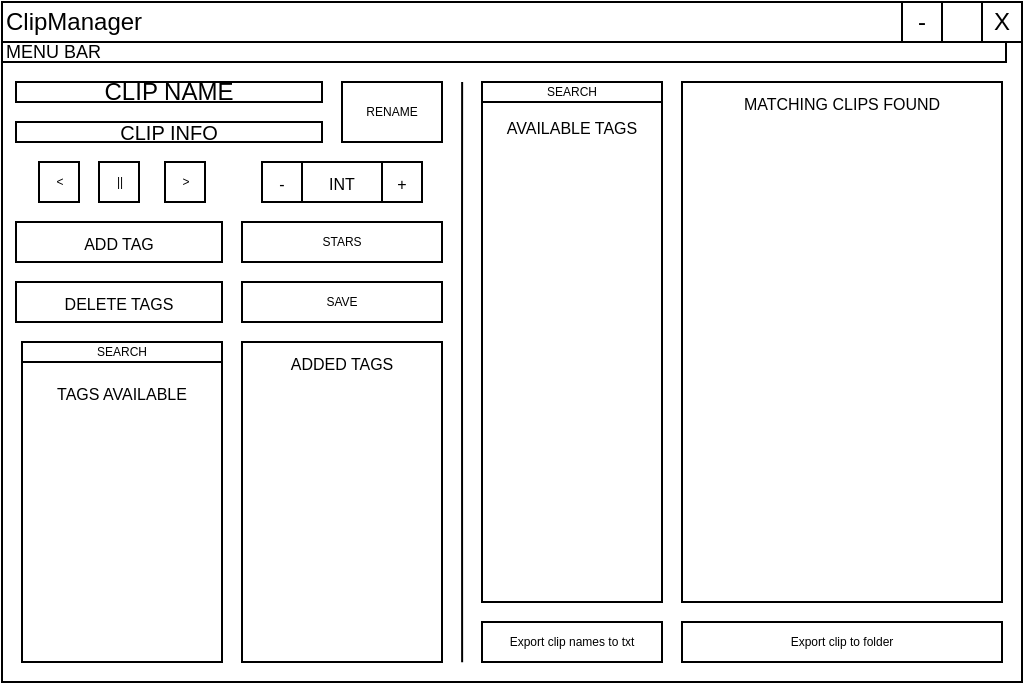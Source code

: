 <mxfile version="12.3.2" type="device" pages="1"><diagram id="fl83Iw4NOEpfx4EdDiCB" name="Page-1"><mxGraphModel dx="739" dy="546" grid="1" gridSize="10" guides="1" tooltips="1" connect="1" arrows="1" fold="1" page="1" pageScale="1" pageWidth="827" pageHeight="1169" math="0" shadow="0"><root><mxCell id="0"/><mxCell id="1" parent="0"/><mxCell id="VuB9fb6GnsY7Y-CJzD-1-1" value="" style="rounded=0;whiteSpace=wrap;html=1;" vertex="1" parent="1"><mxGeometry x="158" y="70" width="510" height="340" as="geometry"/></mxCell><mxCell id="VuB9fb6GnsY7Y-CJzD-1-2" value="ClipManager" style="rounded=0;whiteSpace=wrap;html=1;align=left;" vertex="1" parent="1"><mxGeometry x="158" y="70" width="510" height="20" as="geometry"/></mxCell><mxCell id="VuB9fb6GnsY7Y-CJzD-1-3" value="X" style="rounded=0;whiteSpace=wrap;html=1;" vertex="1" parent="1"><mxGeometry x="648" y="70" width="20" height="20" as="geometry"/></mxCell><mxCell id="VuB9fb6GnsY7Y-CJzD-1-4" value="" style="rounded=0;whiteSpace=wrap;html=1;" vertex="1" parent="1"><mxGeometry x="628" y="70" width="20" height="20" as="geometry"/></mxCell><mxCell id="VuB9fb6GnsY7Y-CJzD-1-5" value="-" style="rounded=0;whiteSpace=wrap;html=1;" vertex="1" parent="1"><mxGeometry x="608" y="70" width="20" height="20" as="geometry"/></mxCell><mxCell id="VuB9fb6GnsY7Y-CJzD-1-6" value="CLIP NAME" style="rounded=0;whiteSpace=wrap;html=1;" vertex="1" parent="1"><mxGeometry x="165" y="110" width="153" height="10" as="geometry"/></mxCell><mxCell id="VuB9fb6GnsY7Y-CJzD-1-7" value="RENAME" style="rounded=0;whiteSpace=wrap;html=1;fontSize=6;verticalAlign=middle;align=center;" vertex="1" parent="1"><mxGeometry x="328" y="110" width="50" height="30" as="geometry"/></mxCell><mxCell id="VuB9fb6GnsY7Y-CJzD-1-8" value="&amp;lt;" style="rounded=0;whiteSpace=wrap;html=1;fontSize=6;" vertex="1" parent="1"><mxGeometry x="176.5" y="150" width="20" height="20" as="geometry"/></mxCell><mxCell id="VuB9fb6GnsY7Y-CJzD-1-9" value="||" style="rounded=0;whiteSpace=wrap;html=1;fontSize=6;" vertex="1" parent="1"><mxGeometry x="206.5" y="150" width="20" height="20" as="geometry"/></mxCell><mxCell id="VuB9fb6GnsY7Y-CJzD-1-10" value="&amp;gt;" style="rounded=0;whiteSpace=wrap;html=1;fontSize=6;" vertex="1" parent="1"><mxGeometry x="239.5" y="150" width="20" height="20" as="geometry"/></mxCell><mxCell id="VuB9fb6GnsY7Y-CJzD-1-11" value="TAGS AVAILABLE" style="rounded=0;whiteSpace=wrap;html=1;verticalAlign=top;fontSize=8;spacing=2;spacingTop=15;" vertex="1" parent="1"><mxGeometry x="168" y="240" width="100" height="160" as="geometry"/></mxCell><mxCell id="VuB9fb6GnsY7Y-CJzD-1-12" value="ADD TAG" style="rounded=0;whiteSpace=wrap;html=1;verticalAlign=top;fontSize=8;" vertex="1" parent="1"><mxGeometry x="165" y="180" width="103" height="20" as="geometry"/></mxCell><mxCell id="VuB9fb6GnsY7Y-CJzD-1-13" value="DELETE TAGS" style="rounded=0;whiteSpace=wrap;html=1;verticalAlign=top;fontSize=8;" vertex="1" parent="1"><mxGeometry x="165" y="210" width="103" height="20" as="geometry"/></mxCell><mxCell id="VuB9fb6GnsY7Y-CJzD-1-14" value="SAVE" style="rounded=0;whiteSpace=wrap;html=1;fontSize=6;" vertex="1" parent="1"><mxGeometry x="278" y="210" width="100" height="20" as="geometry"/></mxCell><mxCell id="VuB9fb6GnsY7Y-CJzD-1-15" value="INT" style="rounded=0;whiteSpace=wrap;html=1;verticalAlign=top;fontSize=8;" vertex="1" parent="1"><mxGeometry x="308" y="150" width="40" height="20" as="geometry"/></mxCell><mxCell id="VuB9fb6GnsY7Y-CJzD-1-16" value="-" style="rounded=0;whiteSpace=wrap;html=1;verticalAlign=top;fontSize=8;" vertex="1" parent="1"><mxGeometry x="288" y="150" width="20" height="20" as="geometry"/></mxCell><mxCell id="VuB9fb6GnsY7Y-CJzD-1-17" value="+" style="rounded=0;whiteSpace=wrap;html=1;verticalAlign=top;fontSize=8;" vertex="1" parent="1"><mxGeometry x="348" y="150" width="20" height="20" as="geometry"/></mxCell><mxCell id="VuB9fb6GnsY7Y-CJzD-1-18" value="CLIP INFO" style="rounded=0;whiteSpace=wrap;html=1;fontSize=10;" vertex="1" parent="1"><mxGeometry x="165" y="130" width="153" height="10" as="geometry"/></mxCell><mxCell id="VuB9fb6GnsY7Y-CJzD-1-19" value="ADDED TAGS" style="rounded=0;whiteSpace=wrap;html=1;verticalAlign=top;fontSize=8;" vertex="1" parent="1"><mxGeometry x="278" y="240" width="100" height="160" as="geometry"/></mxCell><mxCell id="VuB9fb6GnsY7Y-CJzD-1-20" value="STARS" style="rounded=0;whiteSpace=wrap;html=1;fontSize=6;" vertex="1" parent="1"><mxGeometry x="278" y="180" width="100" height="20" as="geometry"/></mxCell><mxCell id="VuB9fb6GnsY7Y-CJzD-1-21" value="AVAILABLE TAGS" style="rounded=0;whiteSpace=wrap;html=1;verticalAlign=top;fontSize=8;spacingTop=12;" vertex="1" parent="1"><mxGeometry x="398" y="110" width="90" height="260" as="geometry"/></mxCell><mxCell id="VuB9fb6GnsY7Y-CJzD-1-22" value="" style="endArrow=none;html=1;entryX=0.357;entryY=0.091;entryDx=0;entryDy=0;entryPerimeter=0;exitX=0.357;exitY=0.97;exitDx=0;exitDy=0;exitPerimeter=0;" edge="1" parent="1"><mxGeometry width="50" height="50" relative="1" as="geometry"><mxPoint x="388.07" y="400.1" as="sourcePoint"/><mxPoint x="388.07" y="110.03" as="targetPoint"/><Array as="points"><mxPoint x="388" y="240"/><mxPoint x="388" y="220"/></Array></mxGeometry></mxCell><mxCell id="VuB9fb6GnsY7Y-CJzD-1-23" value="MATCHING CLIPS FOUND" style="rounded=0;whiteSpace=wrap;html=1;verticalAlign=top;fontSize=8;" vertex="1" parent="1"><mxGeometry x="498" y="110" width="160" height="260" as="geometry"/></mxCell><mxCell id="VuB9fb6GnsY7Y-CJzD-1-24" value="Export clip names to txt" style="rounded=0;whiteSpace=wrap;html=1;fontSize=6;" vertex="1" parent="1"><mxGeometry x="398" y="380" width="90" height="20" as="geometry"/></mxCell><mxCell id="VuB9fb6GnsY7Y-CJzD-1-25" value="Export clip to folder" style="rounded=0;whiteSpace=wrap;html=1;fontSize=6;" vertex="1" parent="1"><mxGeometry x="498" y="380" width="160" height="20" as="geometry"/></mxCell><mxCell id="VuB9fb6GnsY7Y-CJzD-1-26" value="SEARCH" style="rounded=0;whiteSpace=wrap;html=1;verticalAlign=middle;fontSize=6;" vertex="1" parent="1"><mxGeometry x="168" y="240" width="100" height="10" as="geometry"/></mxCell><mxCell id="VuB9fb6GnsY7Y-CJzD-1-28" value="SEARCH" style="rounded=0;whiteSpace=wrap;html=1;verticalAlign=middle;fontSize=6;spacingTop=0;" vertex="1" parent="1"><mxGeometry x="398" y="110" width="90" height="10" as="geometry"/></mxCell><mxCell id="VuB9fb6GnsY7Y-CJzD-1-30" value="MENU BAR" style="rounded=0;whiteSpace=wrap;html=1;fontSize=9;align=left;" vertex="1" parent="1"><mxGeometry x="158" y="90" width="502" height="10" as="geometry"/></mxCell></root></mxGraphModel></diagram></mxfile>